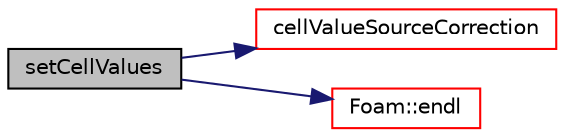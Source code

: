 digraph "setCellValues"
{
  bgcolor="transparent";
  edge [fontname="Helvetica",fontsize="10",labelfontname="Helvetica",labelfontsize="10"];
  node [fontname="Helvetica",fontsize="10",shape=record];
  rankdir="LR";
  Node250 [label="setCellValues",height=0.2,width=0.4,color="black", fillcolor="grey75", style="filled", fontcolor="black"];
  Node250 -> Node251 [color="midnightblue",fontsize="10",style="solid",fontname="Helvetica"];
  Node251 [label="cellValueSourceCorrection",height=0.2,width=0.4,color="red",URL="$a25005.html#af47d660ddf922326f7b61a7d841572e5",tooltip="Correct cell values using latest transfer information. "];
  Node250 -> Node258 [color="midnightblue",fontsize="10",style="solid",fontname="Helvetica"];
  Node258 [label="Foam::endl",height=0.2,width=0.4,color="red",URL="$a21851.html#a2db8fe02a0d3909e9351bb4275b23ce4",tooltip="Add newline and flush stream. "];
}

